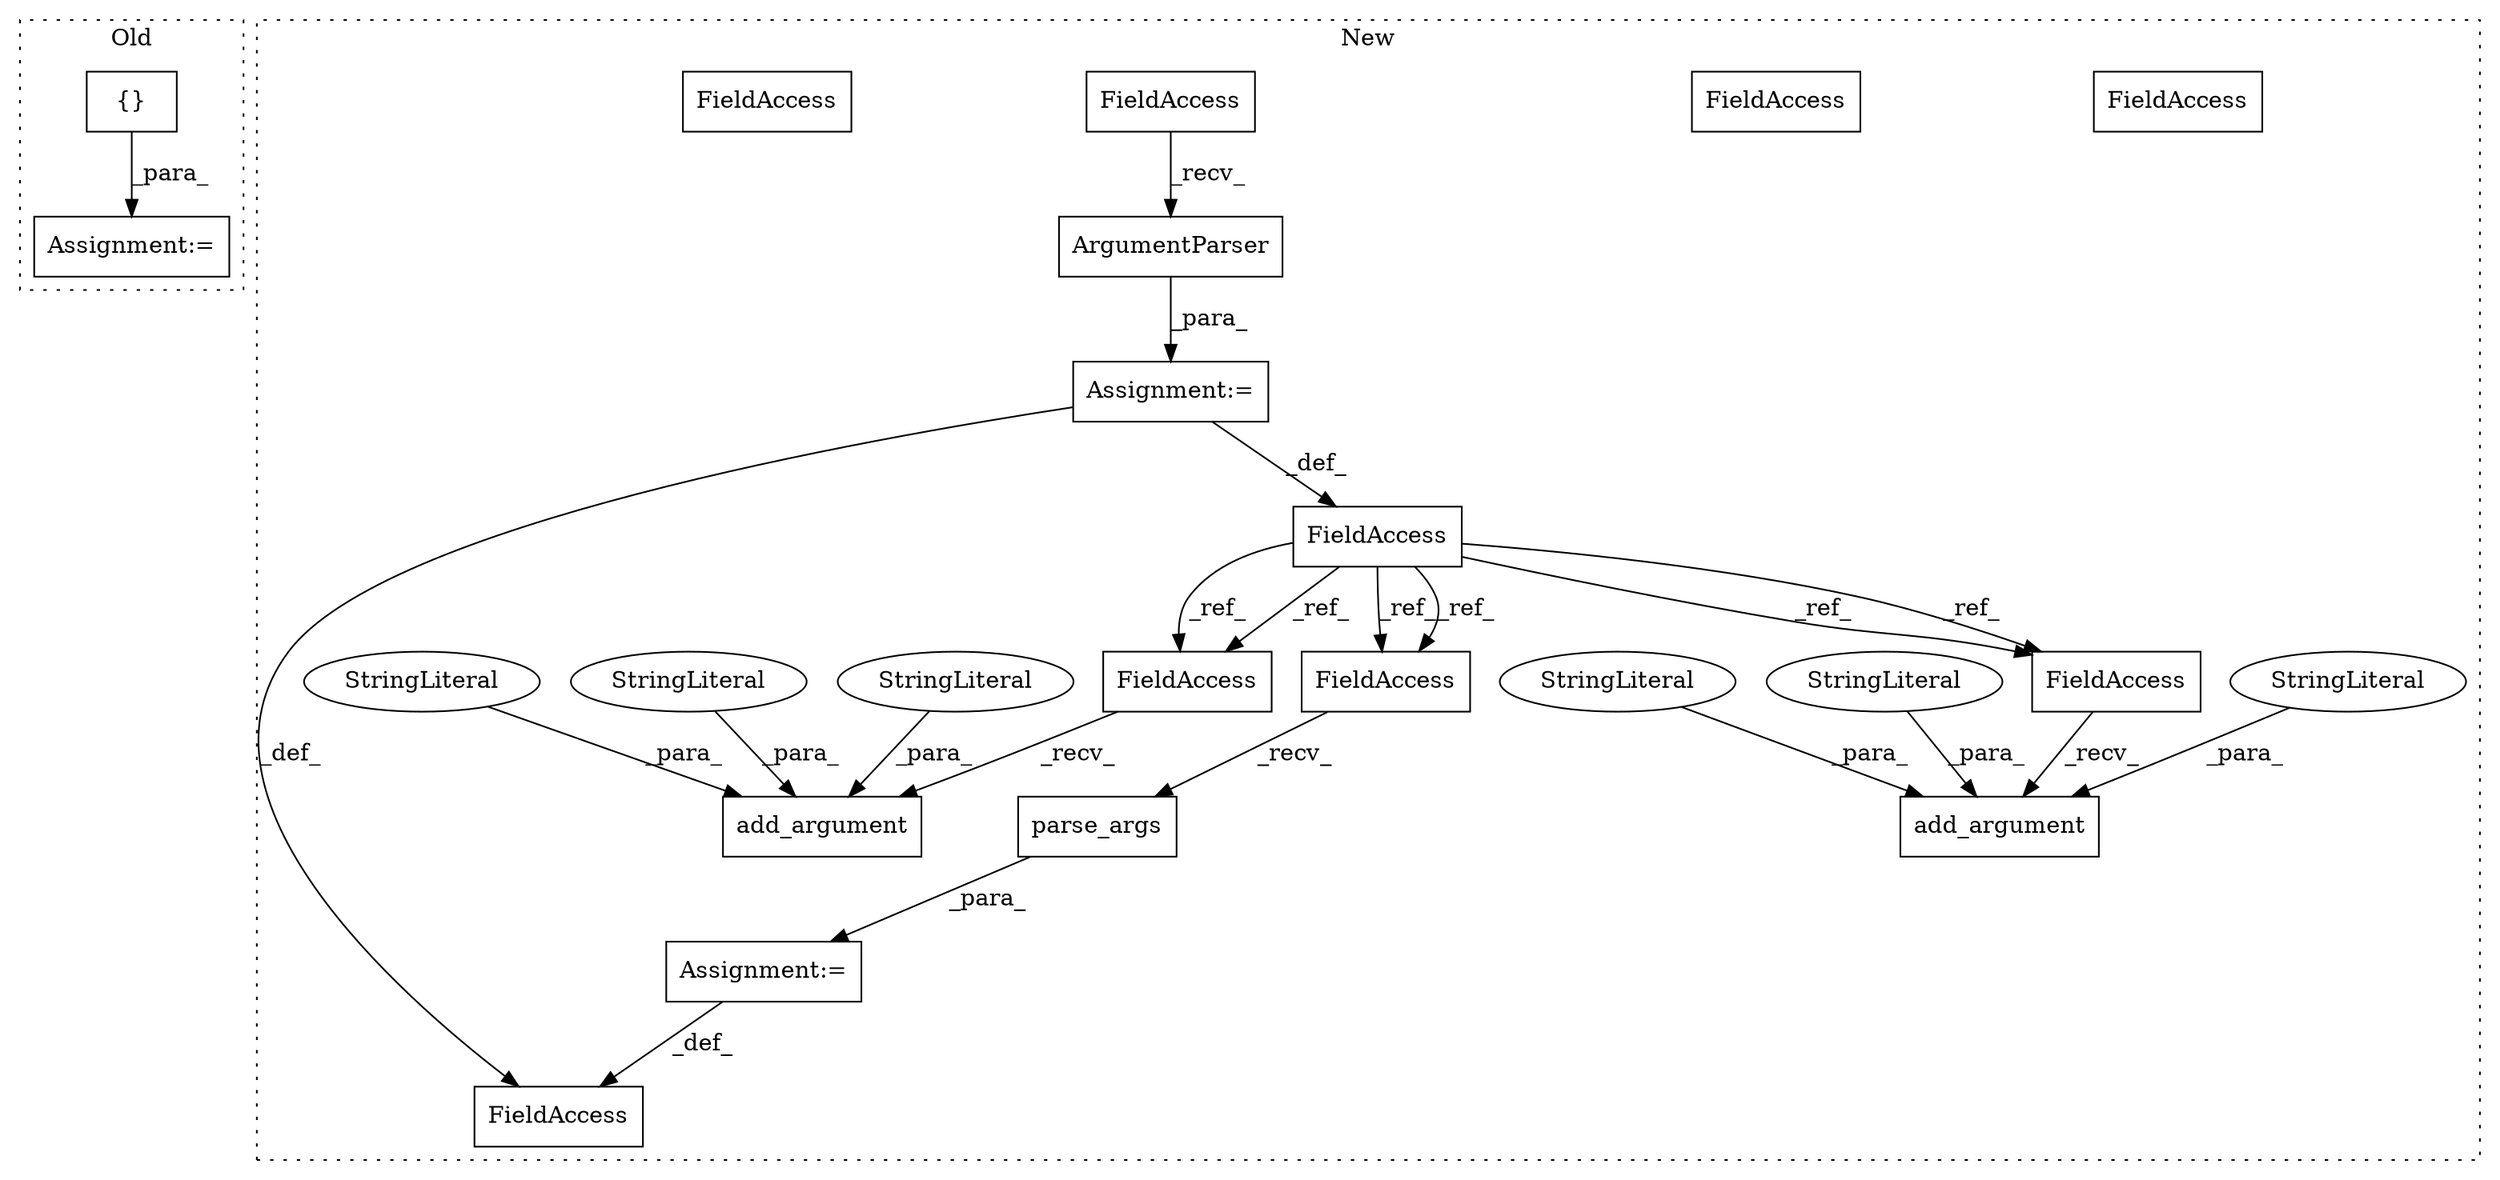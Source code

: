 digraph G {
subgraph cluster0 {
1 [label="{}" a="4" s="709,712" l="1,1" shape="box"];
15 [label="Assignment:=" a="7" s="663" l="1" shape="box"];
label = "Old";
style="dotted";
}
subgraph cluster1 {
2 [label="ArgumentParser" a="32" s="235,296" l="15,1" shape="box"];
3 [label="Assignment:=" a="7" s="225" l="1" shape="box"];
4 [label="Assignment:=" a="7" s="730" l="1" shape="box"];
5 [label="add_argument" a="32" s="456,507" l="13,1" shape="box"];
6 [label="StringLiteral" a="45" s="491" l="3" shape="ellipse"];
7 [label="StringLiteral" a="45" s="495" l="12" shape="ellipse"];
8 [label="parse_args" a="32" s="738" l="12" shape="box"];
9 [label="StringLiteral" a="45" s="469" l="14" shape="ellipse"];
10 [label="FieldAccess" a="22" s="449" l="6" shape="box"];
11 [label="FieldAccess" a="22" s="731" l="6" shape="box"];
12 [label="FieldAccess" a="22" s="726" l="4" shape="box"];
13 [label="FieldAccess" a="22" s="219" l="6" shape="box"];
14 [label="FieldAccess" a="22" s="226" l="8" shape="box"];
16 [label="add_argument" a="32" s="579,635" l="13,1" shape="box"];
17 [label="StringLiteral" a="45" s="592" l="11" shape="ellipse"];
18 [label="StringLiteral" a="45" s="625" l="10" shape="ellipse"];
19 [label="StringLiteral" a="45" s="611" l="13" shape="ellipse"];
20 [label="FieldAccess" a="22" s="572" l="6" shape="box"];
21 [label="FieldAccess" a="22" s="731" l="6" shape="box"];
22 [label="FieldAccess" a="22" s="449" l="6" shape="box"];
23 [label="FieldAccess" a="22" s="572" l="6" shape="box"];
label = "New";
style="dotted";
}
1 -> 15 [label="_para_"];
2 -> 3 [label="_para_"];
3 -> 12 [label="_def_"];
3 -> 13 [label="_def_"];
4 -> 12 [label="_def_"];
6 -> 5 [label="_para_"];
7 -> 5 [label="_para_"];
8 -> 4 [label="_para_"];
9 -> 5 [label="_para_"];
13 -> 22 [label="_ref_"];
13 -> 23 [label="_ref_"];
13 -> 21 [label="_ref_"];
13 -> 21 [label="_ref_"];
13 -> 23 [label="_ref_"];
13 -> 22 [label="_ref_"];
14 -> 2 [label="_recv_"];
17 -> 16 [label="_para_"];
18 -> 16 [label="_para_"];
19 -> 16 [label="_para_"];
21 -> 8 [label="_recv_"];
22 -> 5 [label="_recv_"];
23 -> 16 [label="_recv_"];
}